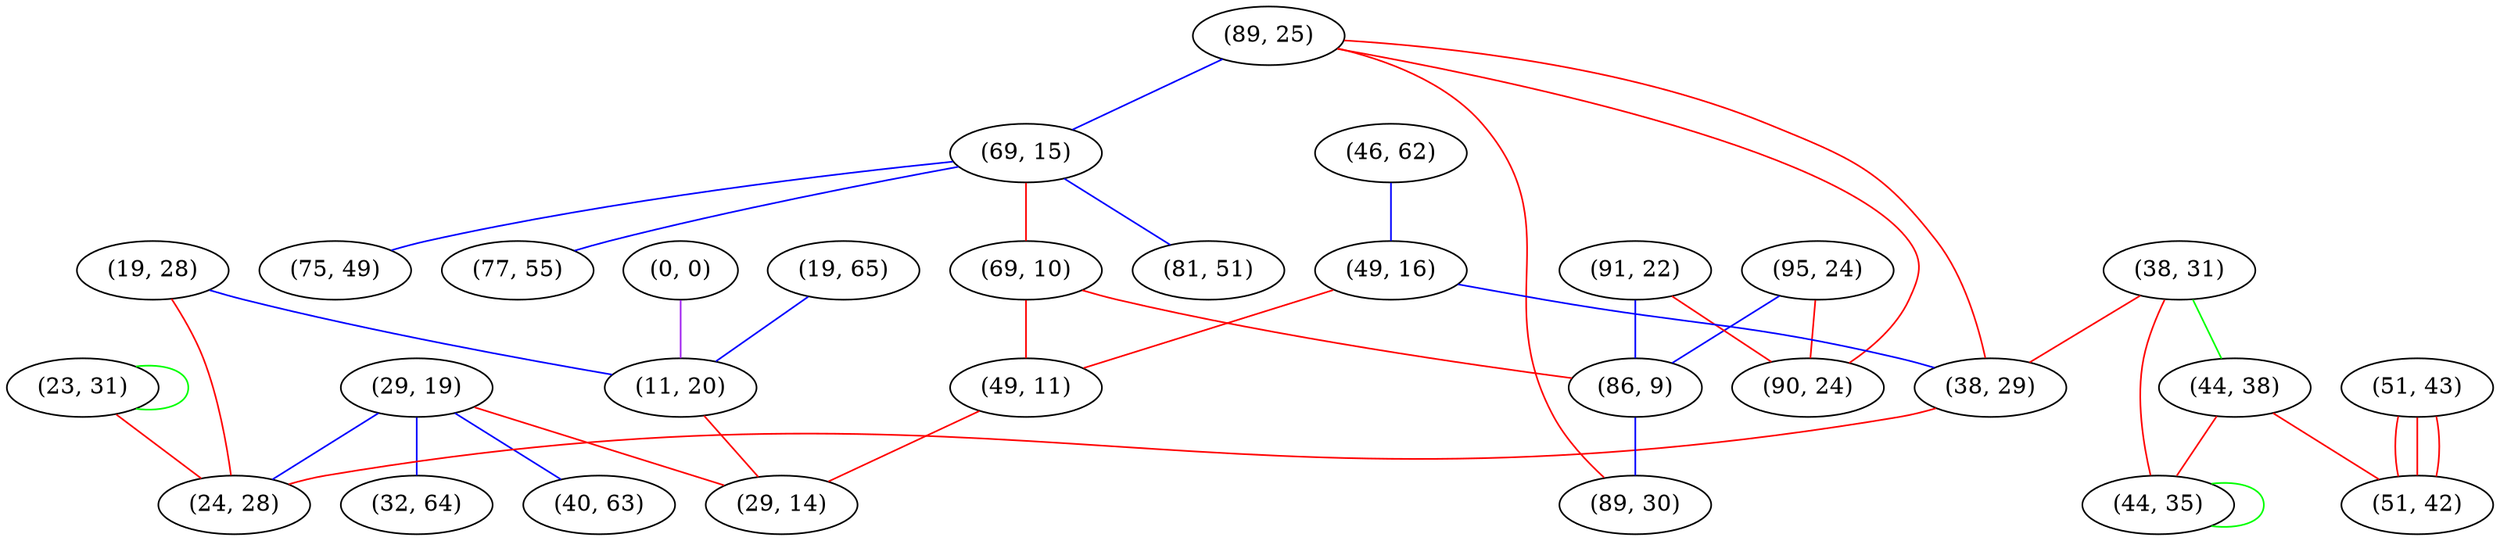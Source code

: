 graph "" {
"(23, 31)";
"(29, 19)";
"(38, 31)";
"(89, 25)";
"(69, 15)";
"(95, 24)";
"(51, 43)";
"(91, 22)";
"(32, 64)";
"(69, 10)";
"(46, 62)";
"(44, 38)";
"(49, 16)";
"(19, 65)";
"(44, 35)";
"(90, 24)";
"(0, 0)";
"(19, 28)";
"(38, 29)";
"(24, 28)";
"(49, 11)";
"(75, 49)";
"(86, 9)";
"(51, 42)";
"(77, 55)";
"(81, 51)";
"(89, 30)";
"(40, 63)";
"(11, 20)";
"(29, 14)";
"(23, 31)" -- "(23, 31)"  [color=green, key=0, weight=2];
"(23, 31)" -- "(24, 28)"  [color=red, key=0, weight=1];
"(29, 19)" -- "(29, 14)"  [color=red, key=0, weight=1];
"(29, 19)" -- "(32, 64)"  [color=blue, key=0, weight=3];
"(29, 19)" -- "(40, 63)"  [color=blue, key=0, weight=3];
"(29, 19)" -- "(24, 28)"  [color=blue, key=0, weight=3];
"(38, 31)" -- "(44, 38)"  [color=green, key=0, weight=2];
"(38, 31)" -- "(38, 29)"  [color=red, key=0, weight=1];
"(38, 31)" -- "(44, 35)"  [color=red, key=0, weight=1];
"(89, 25)" -- "(90, 24)"  [color=red, key=0, weight=1];
"(89, 25)" -- "(69, 15)"  [color=blue, key=0, weight=3];
"(89, 25)" -- "(89, 30)"  [color=red, key=0, weight=1];
"(89, 25)" -- "(38, 29)"  [color=red, key=0, weight=1];
"(69, 15)" -- "(77, 55)"  [color=blue, key=0, weight=3];
"(69, 15)" -- "(75, 49)"  [color=blue, key=0, weight=3];
"(69, 15)" -- "(69, 10)"  [color=red, key=0, weight=1];
"(69, 15)" -- "(81, 51)"  [color=blue, key=0, weight=3];
"(95, 24)" -- "(90, 24)"  [color=red, key=0, weight=1];
"(95, 24)" -- "(86, 9)"  [color=blue, key=0, weight=3];
"(51, 43)" -- "(51, 42)"  [color=red, key=0, weight=1];
"(51, 43)" -- "(51, 42)"  [color=red, key=1, weight=1];
"(51, 43)" -- "(51, 42)"  [color=red, key=2, weight=1];
"(91, 22)" -- "(90, 24)"  [color=red, key=0, weight=1];
"(91, 22)" -- "(86, 9)"  [color=blue, key=0, weight=3];
"(69, 10)" -- "(86, 9)"  [color=red, key=0, weight=1];
"(69, 10)" -- "(49, 11)"  [color=red, key=0, weight=1];
"(46, 62)" -- "(49, 16)"  [color=blue, key=0, weight=3];
"(44, 38)" -- "(51, 42)"  [color=red, key=0, weight=1];
"(44, 38)" -- "(44, 35)"  [color=red, key=0, weight=1];
"(49, 16)" -- "(49, 11)"  [color=red, key=0, weight=1];
"(49, 16)" -- "(38, 29)"  [color=blue, key=0, weight=3];
"(19, 65)" -- "(11, 20)"  [color=blue, key=0, weight=3];
"(44, 35)" -- "(44, 35)"  [color=green, key=0, weight=2];
"(0, 0)" -- "(11, 20)"  [color=purple, key=0, weight=4];
"(19, 28)" -- "(11, 20)"  [color=blue, key=0, weight=3];
"(19, 28)" -- "(24, 28)"  [color=red, key=0, weight=1];
"(38, 29)" -- "(24, 28)"  [color=red, key=0, weight=1];
"(49, 11)" -- "(29, 14)"  [color=red, key=0, weight=1];
"(86, 9)" -- "(89, 30)"  [color=blue, key=0, weight=3];
"(11, 20)" -- "(29, 14)"  [color=red, key=0, weight=1];
}
